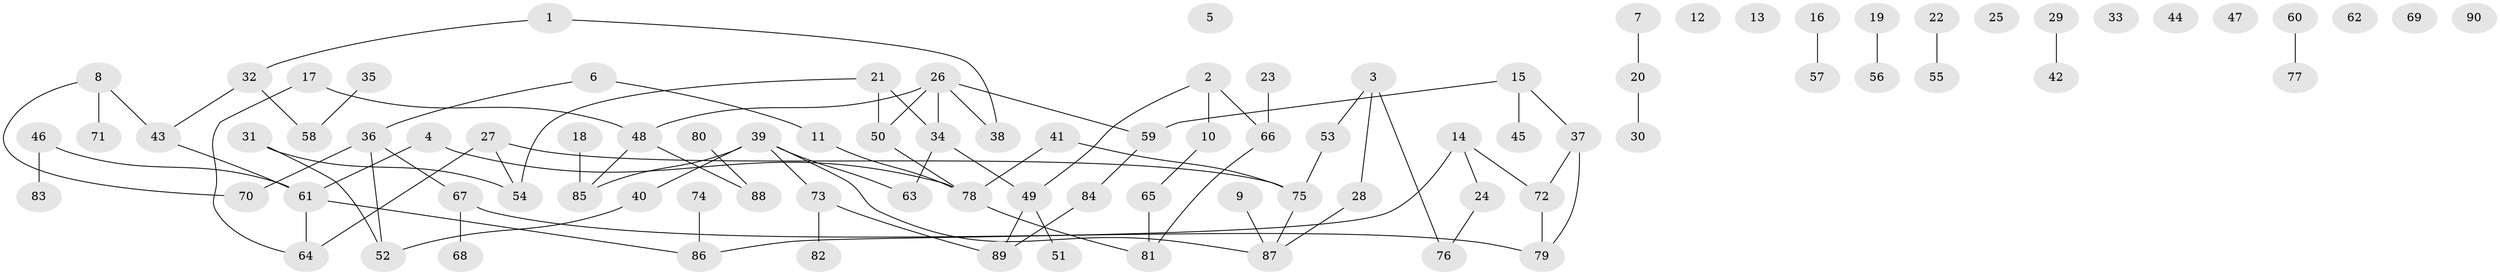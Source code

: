 // Generated by graph-tools (version 1.1) at 2025/33/03/09/25 02:33:23]
// undirected, 90 vertices, 92 edges
graph export_dot {
graph [start="1"]
  node [color=gray90,style=filled];
  1;
  2;
  3;
  4;
  5;
  6;
  7;
  8;
  9;
  10;
  11;
  12;
  13;
  14;
  15;
  16;
  17;
  18;
  19;
  20;
  21;
  22;
  23;
  24;
  25;
  26;
  27;
  28;
  29;
  30;
  31;
  32;
  33;
  34;
  35;
  36;
  37;
  38;
  39;
  40;
  41;
  42;
  43;
  44;
  45;
  46;
  47;
  48;
  49;
  50;
  51;
  52;
  53;
  54;
  55;
  56;
  57;
  58;
  59;
  60;
  61;
  62;
  63;
  64;
  65;
  66;
  67;
  68;
  69;
  70;
  71;
  72;
  73;
  74;
  75;
  76;
  77;
  78;
  79;
  80;
  81;
  82;
  83;
  84;
  85;
  86;
  87;
  88;
  89;
  90;
  1 -- 32;
  1 -- 38;
  2 -- 10;
  2 -- 49;
  2 -- 66;
  3 -- 28;
  3 -- 53;
  3 -- 76;
  4 -- 61;
  4 -- 78;
  6 -- 11;
  6 -- 36;
  7 -- 20;
  8 -- 43;
  8 -- 70;
  8 -- 71;
  9 -- 87;
  10 -- 65;
  11 -- 78;
  14 -- 24;
  14 -- 72;
  14 -- 86;
  15 -- 37;
  15 -- 45;
  15 -- 59;
  16 -- 57;
  17 -- 48;
  17 -- 64;
  18 -- 85;
  19 -- 56;
  20 -- 30;
  21 -- 34;
  21 -- 50;
  21 -- 54;
  22 -- 55;
  23 -- 66;
  24 -- 76;
  26 -- 34;
  26 -- 38;
  26 -- 48;
  26 -- 50;
  26 -- 59;
  27 -- 54;
  27 -- 64;
  27 -- 75;
  28 -- 87;
  29 -- 42;
  31 -- 52;
  31 -- 54;
  32 -- 43;
  32 -- 58;
  34 -- 49;
  34 -- 63;
  35 -- 58;
  36 -- 52;
  36 -- 67;
  36 -- 70;
  37 -- 72;
  37 -- 79;
  39 -- 40;
  39 -- 63;
  39 -- 73;
  39 -- 85;
  39 -- 87;
  40 -- 52;
  41 -- 75;
  41 -- 78;
  43 -- 61;
  46 -- 61;
  46 -- 83;
  48 -- 85;
  48 -- 88;
  49 -- 51;
  49 -- 89;
  50 -- 78;
  53 -- 75;
  59 -- 84;
  60 -- 77;
  61 -- 64;
  61 -- 86;
  65 -- 81;
  66 -- 81;
  67 -- 68;
  67 -- 79;
  72 -- 79;
  73 -- 82;
  73 -- 89;
  74 -- 86;
  75 -- 87;
  78 -- 81;
  80 -- 88;
  84 -- 89;
}
